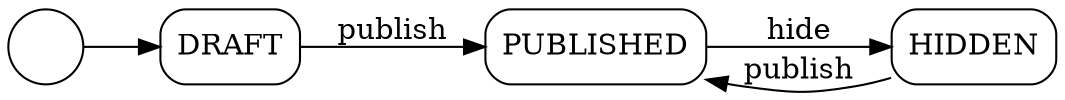 digraph  catalogueStatus { 
    rankdir=LR;
    node [shape="Mrecord"];
    DRAFT;
    PUBLISHED;
    HIDDEN;
    i [label="" shape=circle bgcolor=black color=black]
    i -> DRAFT;
    DRAFT -> PUBLISHED [label="publish"];
    PUBLISHED -> HIDDEN [label="hide"];
    HIDDEN -> PUBLISHED [label="publish"];
}
